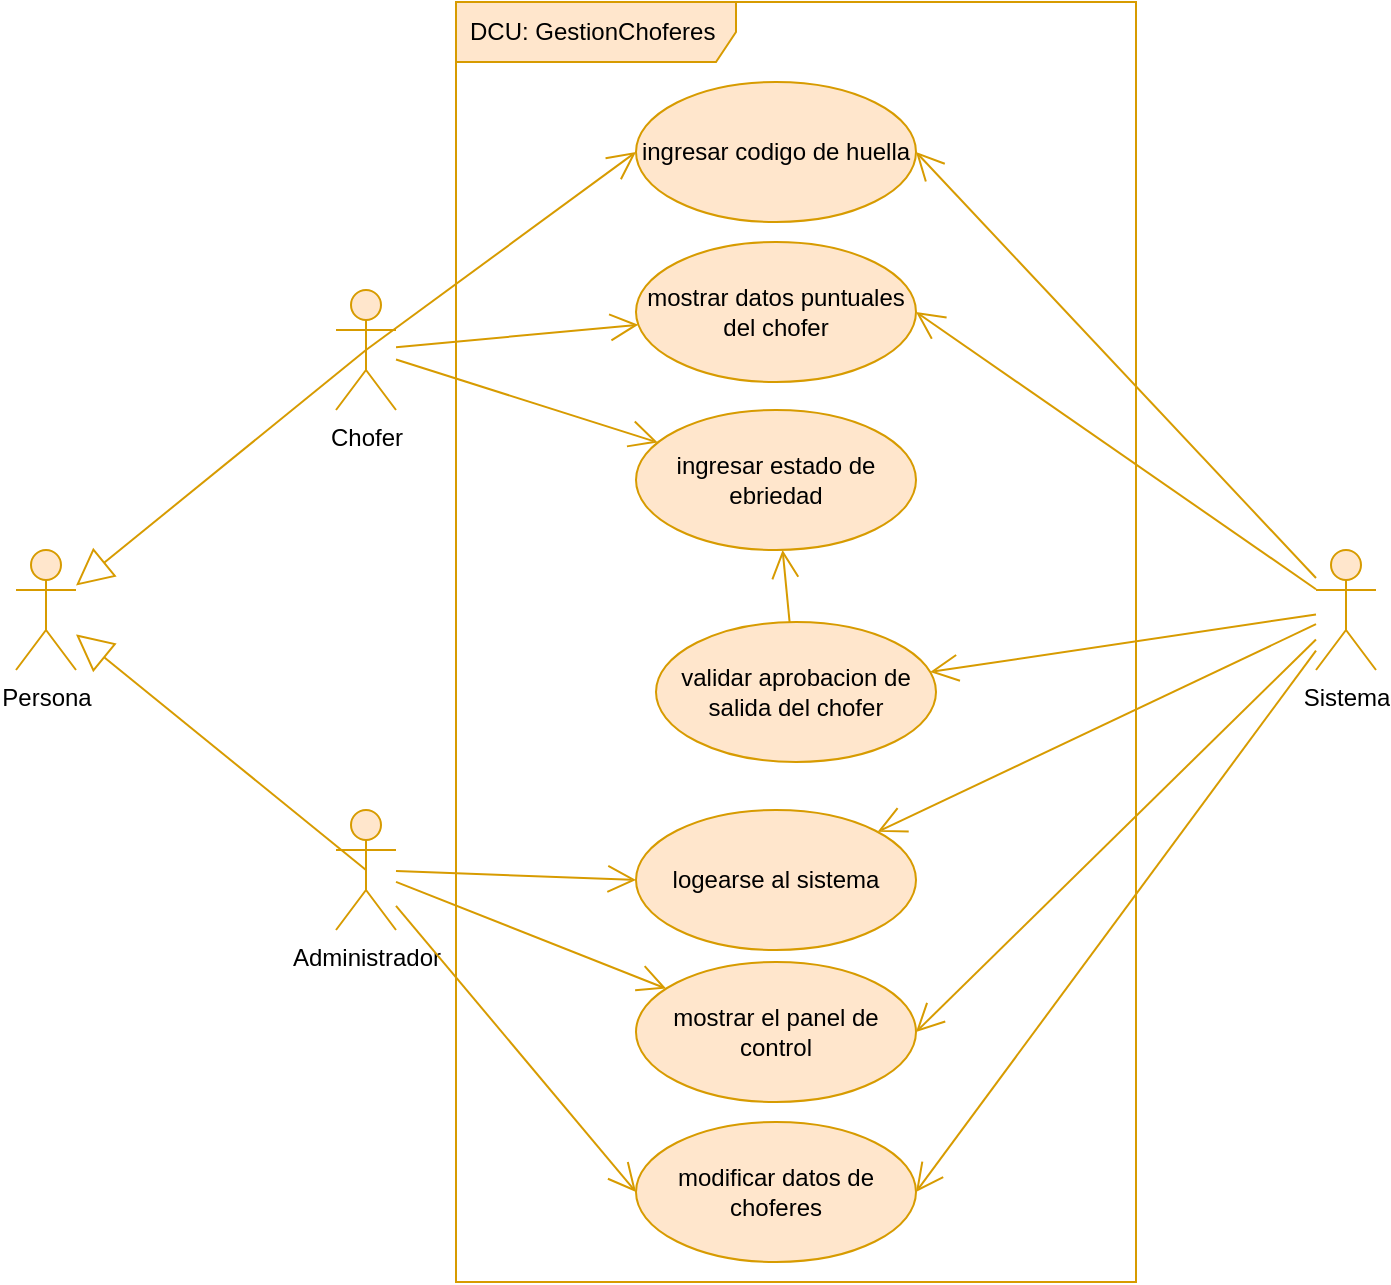 <mxfile>
    <diagram id="e9XNvLnr2rqToNuJSbBQ" name="Page-1">
        <mxGraphModel dx="576" dy="475" grid="1" gridSize="10" guides="1" tooltips="1" connect="1" arrows="1" fold="1" page="1" pageScale="1" pageWidth="850" pageHeight="1100" math="0" shadow="0">
            <root>
                <mxCell id="0"/>
                <mxCell id="1" parent="0"/>
                <mxCell id="2" value="Persona" style="shape=umlActor;verticalLabelPosition=bottom;verticalAlign=top;html=1;fillColor=#ffe6cc;strokeColor=#d79b00;" parent="1" vertex="1">
                    <mxGeometry x="80" y="304" width="30" height="60" as="geometry"/>
                </mxCell>
                <mxCell id="3" value="Chofer" style="shape=umlActor;verticalLabelPosition=bottom;verticalAlign=top;html=1;fillColor=#ffe6cc;strokeColor=#d79b00;" parent="1" vertex="1">
                    <mxGeometry x="240" y="174" width="30" height="60" as="geometry"/>
                </mxCell>
                <mxCell id="4" value="Administrador" style="shape=umlActor;verticalLabelPosition=bottom;verticalAlign=top;html=1;fillColor=#ffe6cc;strokeColor=#d79b00;" parent="1" vertex="1">
                    <mxGeometry x="240" y="434" width="30" height="60" as="geometry"/>
                </mxCell>
                <mxCell id="7" value="" style="endArrow=block;endSize=16;endFill=0;html=1;exitX=0.5;exitY=0.5;exitDx=0;exitDy=0;exitPerimeter=0;fillColor=#ffe6cc;strokeColor=#d79b00;" edge="1" parent="1" source="3" target="2">
                    <mxGeometry width="160" relative="1" as="geometry">
                        <mxPoint x="350" y="274" as="sourcePoint"/>
                        <mxPoint x="160" y="324" as="targetPoint"/>
                    </mxGeometry>
                </mxCell>
                <mxCell id="8" value="" style="endArrow=block;endSize=16;endFill=0;html=1;exitX=0.5;exitY=0.5;exitDx=0;exitDy=0;exitPerimeter=0;fillColor=#ffe6cc;strokeColor=#d79b00;" edge="1" parent="1" source="4" target="2">
                    <mxGeometry width="160" relative="1" as="geometry">
                        <mxPoint x="285" y="214" as="sourcePoint"/>
                        <mxPoint x="160" y="354" as="targetPoint"/>
                    </mxGeometry>
                </mxCell>
                <mxCell id="9" value="Sistema" style="shape=umlActor;verticalLabelPosition=bottom;verticalAlign=top;html=1;fillColor=#ffe6cc;strokeColor=#d79b00;" vertex="1" parent="1">
                    <mxGeometry x="730" y="304" width="30" height="60" as="geometry"/>
                </mxCell>
                <mxCell id="10" value="ingresar codigo de huella" style="ellipse;whiteSpace=wrap;html=1;fillColor=#ffe6cc;strokeColor=#d79b00;" vertex="1" parent="1">
                    <mxGeometry x="390" y="70" width="140" height="70" as="geometry"/>
                </mxCell>
                <mxCell id="11" value="logearse al sistema" style="ellipse;whiteSpace=wrap;html=1;fillColor=#ffe6cc;strokeColor=#d79b00;" vertex="1" parent="1">
                    <mxGeometry x="390" y="434" width="140" height="70" as="geometry"/>
                </mxCell>
                <mxCell id="12" value="mostrar el panel de control" style="ellipse;whiteSpace=wrap;html=1;fillColor=#ffe6cc;strokeColor=#d79b00;" vertex="1" parent="1">
                    <mxGeometry x="390" y="510" width="140" height="70" as="geometry"/>
                </mxCell>
                <mxCell id="14" value="modificar datos de choferes" style="ellipse;whiteSpace=wrap;html=1;fillColor=#ffe6cc;strokeColor=#d79b00;" vertex="1" parent="1">
                    <mxGeometry x="390" y="590" width="140" height="70" as="geometry"/>
                </mxCell>
                <mxCell id="15" value="mostrar datos puntuales del chofer" style="ellipse;whiteSpace=wrap;html=1;fillColor=#ffe6cc;strokeColor=#d79b00;" vertex="1" parent="1">
                    <mxGeometry x="390" y="150" width="140" height="70" as="geometry"/>
                </mxCell>
                <mxCell id="16" value="ingresar estado de ebriedad" style="ellipse;whiteSpace=wrap;html=1;fillColor=#ffe6cc;strokeColor=#d79b00;" vertex="1" parent="1">
                    <mxGeometry x="390" y="234" width="140" height="70" as="geometry"/>
                </mxCell>
                <mxCell id="17" value="validar aprobacion de salida del chofer" style="ellipse;whiteSpace=wrap;html=1;fillColor=#ffe6cc;strokeColor=#d79b00;" vertex="1" parent="1">
                    <mxGeometry x="400" y="340" width="140" height="70" as="geometry"/>
                </mxCell>
                <mxCell id="18" value="" style="endArrow=open;endFill=1;endSize=12;html=1;fillColor=#ffe6cc;strokeColor=#d79b00;" edge="1" parent="1" source="17" target="16">
                    <mxGeometry width="160" relative="1" as="geometry">
                        <mxPoint x="440" y="260" as="sourcePoint"/>
                        <mxPoint x="600" y="260" as="targetPoint"/>
                    </mxGeometry>
                </mxCell>
                <mxCell id="19" value="" style="endArrow=open;endFill=1;endSize=12;html=1;fillColor=#ffe6cc;strokeColor=#d79b00;" edge="1" parent="1" source="9" target="17">
                    <mxGeometry width="160" relative="1" as="geometry">
                        <mxPoint x="629.743" y="231.812" as="sourcePoint"/>
                        <mxPoint x="530.265" y="261.194" as="targetPoint"/>
                    </mxGeometry>
                </mxCell>
                <mxCell id="20" value="" style="endArrow=open;endFill=1;endSize=12;html=1;entryX=1;entryY=0.5;entryDx=0;entryDy=0;fillColor=#ffe6cc;strokeColor=#d79b00;" edge="1" parent="1" source="9" target="10">
                    <mxGeometry width="160" relative="1" as="geometry">
                        <mxPoint x="630" y="300" as="sourcePoint"/>
                        <mxPoint x="530.265" y="261.194" as="targetPoint"/>
                    </mxGeometry>
                </mxCell>
                <mxCell id="21" value="" style="endArrow=open;endFill=1;endSize=12;html=1;entryX=1;entryY=0.5;entryDx=0;entryDy=0;fillColor=#ffe6cc;strokeColor=#d79b00;" edge="1" parent="1" source="9" target="15">
                    <mxGeometry width="160" relative="1" as="geometry">
                        <mxPoint x="655" y="344" as="sourcePoint"/>
                        <mxPoint x="540" y="115" as="targetPoint"/>
                    </mxGeometry>
                </mxCell>
                <mxCell id="22" value="" style="endArrow=open;endFill=1;endSize=12;html=1;fillColor=#ffe6cc;strokeColor=#d79b00;" edge="1" parent="1" source="9" target="11">
                    <mxGeometry width="160" relative="1" as="geometry">
                        <mxPoint x="630" y="340" as="sourcePoint"/>
                        <mxPoint x="540" y="195" as="targetPoint"/>
                    </mxGeometry>
                </mxCell>
                <mxCell id="23" value="" style="endArrow=open;endFill=1;endSize=12;html=1;entryX=1;entryY=0.5;entryDx=0;entryDy=0;fillColor=#ffe6cc;strokeColor=#d79b00;" edge="1" parent="1" source="9" target="12">
                    <mxGeometry width="160" relative="1" as="geometry">
                        <mxPoint x="640" y="350" as="sourcePoint"/>
                        <mxPoint x="539.611" y="355.315" as="targetPoint"/>
                    </mxGeometry>
                </mxCell>
                <mxCell id="24" value="" style="endArrow=open;endFill=1;endSize=12;html=1;entryX=1;entryY=0.5;entryDx=0;entryDy=0;fillColor=#ffe6cc;strokeColor=#d79b00;" edge="1" parent="1" source="9" target="14">
                    <mxGeometry width="160" relative="1" as="geometry">
                        <mxPoint x="640" y="356.391" as="sourcePoint"/>
                        <mxPoint x="540" y="439" as="targetPoint"/>
                    </mxGeometry>
                </mxCell>
                <mxCell id="25" value="" style="endArrow=open;endFill=1;endSize=12;html=1;entryX=0;entryY=0.5;entryDx=0;entryDy=0;exitX=0.5;exitY=0.5;exitDx=0;exitDy=0;exitPerimeter=0;fillColor=#ffe6cc;strokeColor=#d79b00;" edge="1" parent="1" source="3" target="10">
                    <mxGeometry width="160" relative="1" as="geometry">
                        <mxPoint x="410" y="275" as="sourcePoint"/>
                        <mxPoint x="310" y="80" as="targetPoint"/>
                    </mxGeometry>
                </mxCell>
                <mxCell id="26" value="" style="endArrow=open;endFill=1;endSize=12;html=1;fillColor=#ffe6cc;strokeColor=#d79b00;" edge="1" parent="1" source="3" target="15">
                    <mxGeometry width="160" relative="1" as="geometry">
                        <mxPoint x="285" y="214" as="sourcePoint"/>
                        <mxPoint x="400" y="115" as="targetPoint"/>
                    </mxGeometry>
                </mxCell>
                <mxCell id="27" value="" style="endArrow=open;endFill=1;endSize=12;html=1;fillColor=#ffe6cc;strokeColor=#d79b00;" edge="1" parent="1" source="3" target="16">
                    <mxGeometry width="160" relative="1" as="geometry">
                        <mxPoint x="300" y="212.459" as="sourcePoint"/>
                        <mxPoint x="401.432" y="202.042" as="targetPoint"/>
                    </mxGeometry>
                </mxCell>
                <mxCell id="28" value="" style="endArrow=open;endFill=1;endSize=12;html=1;entryX=0;entryY=0.5;entryDx=0;entryDy=0;fillColor=#ffe6cc;strokeColor=#d79b00;" edge="1" parent="1" source="4" target="11">
                    <mxGeometry width="160" relative="1" as="geometry">
                        <mxPoint x="280" y="469" as="sourcePoint"/>
                        <mxPoint x="412.727" y="258.877" as="targetPoint"/>
                    </mxGeometry>
                </mxCell>
                <mxCell id="29" value="" style="endArrow=open;endFill=1;endSize=12;html=1;fillColor=#ffe6cc;strokeColor=#d79b00;" edge="1" parent="1" source="4" target="12">
                    <mxGeometry width="160" relative="1" as="geometry">
                        <mxPoint x="300" y="459" as="sourcePoint"/>
                        <mxPoint x="400" y="359" as="targetPoint"/>
                    </mxGeometry>
                </mxCell>
                <mxCell id="30" value="" style="endArrow=open;endFill=1;endSize=12;html=1;entryX=0;entryY=0.5;entryDx=0;entryDy=0;fillColor=#ffe6cc;strokeColor=#d79b00;" edge="1" parent="1" source="4" target="14">
                    <mxGeometry width="160" relative="1" as="geometry">
                        <mxPoint x="300" y="464" as="sourcePoint"/>
                        <mxPoint x="402.844" y="448.876" as="targetPoint"/>
                    </mxGeometry>
                </mxCell>
                <mxCell id="33" value="DCU: GestionChoferes" style="shape=umlFrame;whiteSpace=wrap;html=1;width=140;height=30;boundedLbl=1;verticalAlign=middle;align=left;spacingLeft=5;fillColor=#ffe6cc;strokeColor=#d79b00;" vertex="1" parent="1">
                    <mxGeometry x="300" y="30" width="340" height="640" as="geometry"/>
                </mxCell>
            </root>
        </mxGraphModel>
    </diagram>
</mxfile>